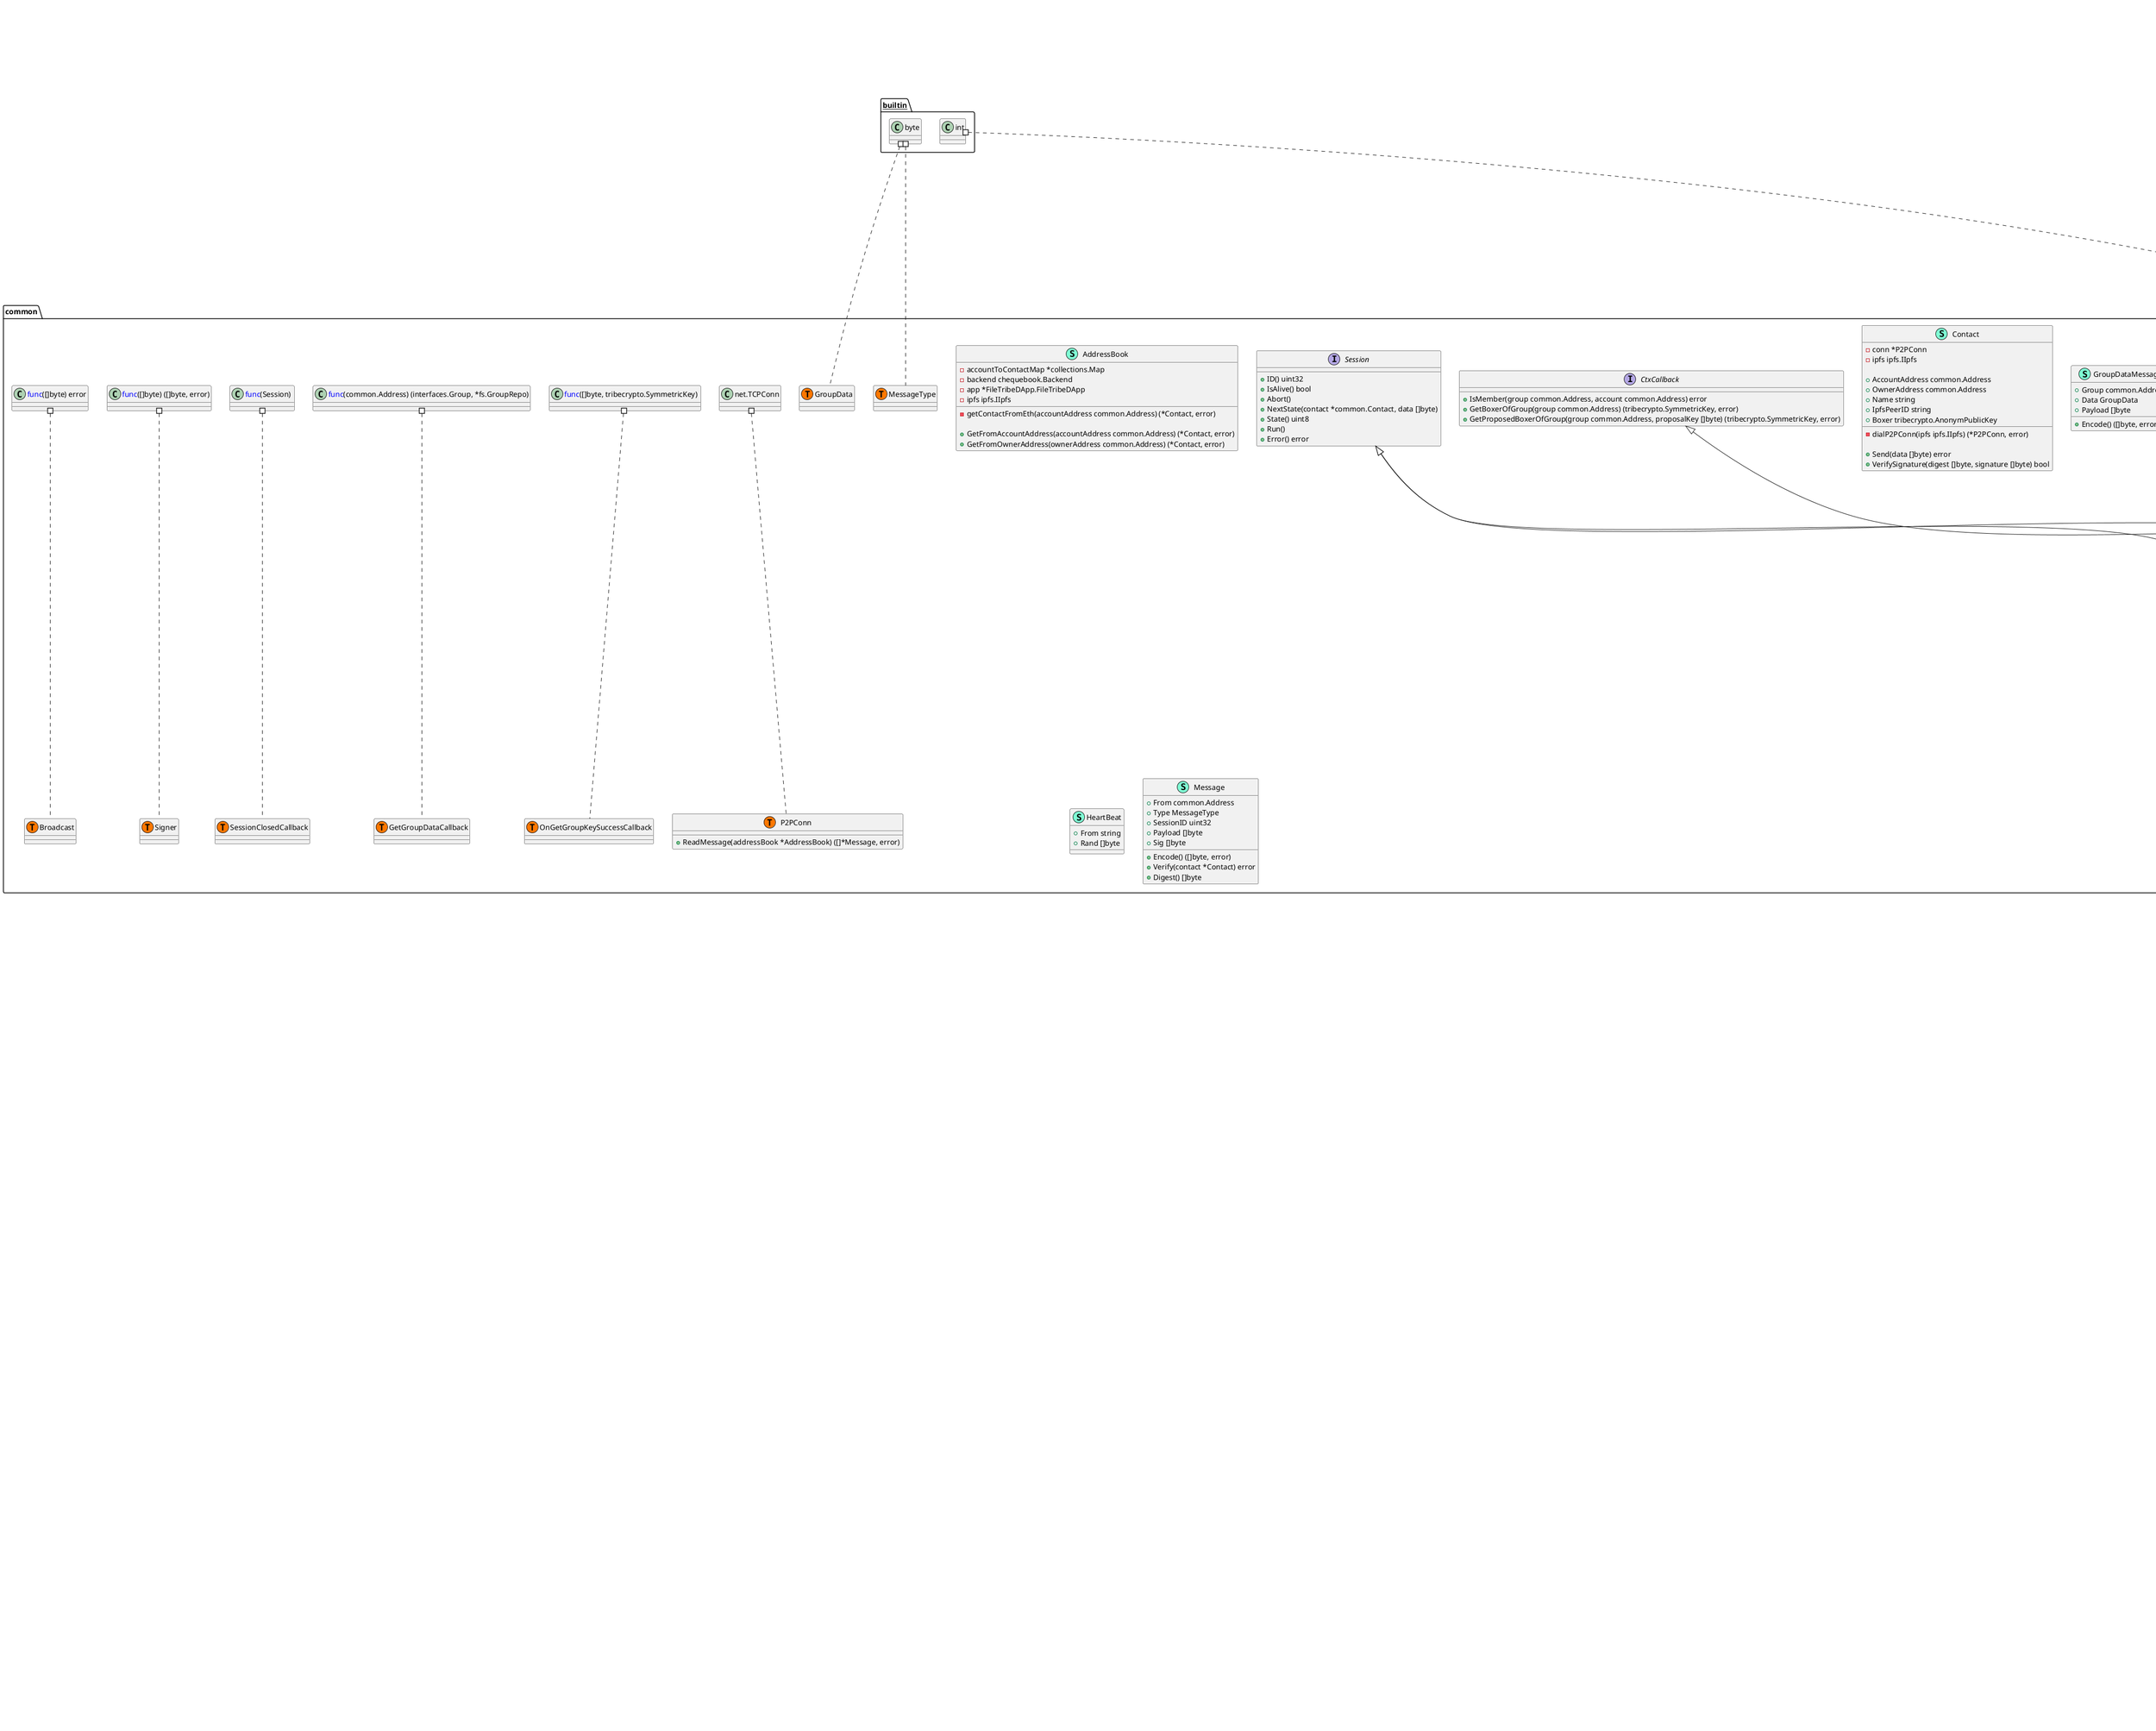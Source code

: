 @startuml
namespace client {
    class AccountData << (S,Aquamarine) >> {
        + Name string
        + ContractAddress common.Address
        + Boxer tribecrypto.AnonymBoxer
        + Owner common.Address

    }
    class Eth << (S,Aquamarine) >> {
        + Auth interfaces.Auth
        + App *FileTribeDApp.FileTribeDApp
        + Backend bind.ContractBackend

    }
    class FileView << (S,Aquamarine) >> {
        + Name string
        + WriteAccess []MemberView

    }
    class GroupContext << (S,Aquamarine) >> {
        - account interfaces.Account
        - state <font color=blue>map</font>[GroupState]bool
        - eth *GroupEth
        - broadcastChannel *ipfs.PubSubSubscription
        - proposals *Map
        - proposedKeys *Map
        - proposedPayloads *Map
        - subs *List
        - keyInvalidValueChangedCh <font color=blue>chan</font> bool
        - stopCh <font color=blue>chan</font> <font color=blue>struct</font>{}
        - keyEventCh <font color=blue>chan</font> *asynctask.Event
        - proposedKeyEventCh <font color=blue>chan</font> *asynctask.Event
        - lock sync.Mutex

        + Group interfaces.Group
        + P2P *communication.P2PManager
        + Repo *fs.GroupRepo
        + GroupConnection *communication.GroupConnection
        + AddressBook *common.AddressBook
        + Ipfs ipfs.IIpfs
        + Storage *fs.Storage
        + Transactions *List

        - onNewConsensus(e *Group.GroupNewConsensus) 
        - onIpfsHashChanged(e *Group.GroupIpfsHashChanged) 
        - handleStateKeyInvalid() 
        - getKey() 
        - getProposedKey(proposalKey string) 
        - startGetKey(encNewIpfsHash []byte) error
        - broadcast(msg []byte) error
        - p2pBroadcast(msg []byte) error
        - approveConsensus(cons *Consensus.Consensus) error

        + HandleGroupInvitationSentEvents(group *Group.Group) 
        + HandleGroupInvitationAcceptedEvents(group *Group.Group) 
        + HandleNewConsensusEvents(group *Group.Group) 
        + HandleIpfsHashChangedEvents(group *Group.Group) 
        + HandleKeyEvents() 
        + HandleProposedKeyEvents() 
        + HandleDebugEvents(group *Group.Group) 
        + HandleDebugConsEvents(cons *Consensus.Consensus) 
        + SetStateKeyInvalid(value bool) 
        + Update() error
        + UpdateGroupKey() 
        + Leave() error
        + Stop() 
        + CommitChanges() error
        + Invite(newMember common.Address, hasInviteRight bool) error
        + Save() error
        + GrantWriteAccess(filePath string, accountAddress common.Address) error
        + RevokeWriteAccess(filePath string, user common.Address) error
        + Address() common.Address
        + Name() string
        + ListFiles() []FileView
        + ListMembers() []MemberView

    }
    class GroupContextConfig << (S,Aquamarine) >> {
        + Group interfaces.Group
        + Account interfaces.Account
        + P2P *communication.P2PManager
        + AddressBook *common.AddressBook
        + Eth *GroupEth
        + Ipfs ipfs.IIpfs
        + Storage *fs.Storage
        + Transactions *List

    }
    class GroupEth << (S,Aquamarine) >> {
        + Group *Group.Group

    }
    interface IGroupFacade  {
        + Address() common.Address
        + Name() string
        + GrantWriteAccess(filePath string, user common.Address) error
        + RevokeWriteAccess(filePath string, user common.Address) error
        + CommitChanges() error
        + Invite(user common.Address, hasInviteRigth bool) error
        + Leave() error
        + ListFiles() []FileView
        + ListMembers() []MemberView

    }
    interface IUserFacade  {
        + SignUp(username string) error
        + CreateGroup(groupname string) error
        + AcceptInvitation(groupAddress common.Address) error
        + User() interfaces.Account
        + Groups() []IGroupFacade
        + SignOut() 
        + Transactions() ([]*types.Transaction, error)

    }
    class MemberView << (S,Aquamarine) >> {
        + Name string
        + Address string

    }
    class StateTransition << (S,Aquamarine) >> {
        + State GroupState
        + Value bool

    }
    class UserContext << (S,Aquamarine) >> {
        - account interfaces.Account
        - eth *Eth
        - groups *Map
        - addressBook *common.AddressBook
        - ipfs ipfs.IIpfs
        - storage *fs.Storage
        - p2p *communication.P2PManager
        - p2pPort string
        - transactions *List
        - invitations *List
        - subs *List
        - channelStop <font color=blue>chan</font> int
        - lock sync.RWMutex

        - disposeGroup(groupAddr common.Address) error
        - onAccountCreated(e *FileTribeDApp.FileTribeDAppAccountCreated) 
        - onGroupInvitation(e *Account.AccountNewInvitation) 
        - onInvitationAccepted(e *Account.AccountInvitationAccepted) 
        - onGetKeySuccess(groupAddressBytes []byte, boxer tribecrypto.SymmetricKey) 
        - onGroupCreated(e *Account.AccountGroupCreated) 

        + SignUp(username string) error
        + IsMember(group common.Address, accountOwner common.Address) error
        + GetBoxerOfGroup(group common.Address) (tribecrypto.SymmetricKey, error)
        + GetProposedBoxerOfGroup(group common.Address, proposalKey []byte) (tribecrypto.SymmetricKey, error)
        + Init(acc interfaces.Account) error
        + User() interfaces.Account
        + Save() error
        + SignOut() 
        + BuildGroups() error
        + CreateGroup(groupname string) error
        + AcceptInvitation(groupAddress common.Address) error
        + Groups() []IGroupFacade
        + ListFiles() <font color=blue>map</font>[string][]string
        + Transactions() ([]*types.Transaction, error)
        + HandleAccountCreatedEvents(app *FileTribeDApp.FileTribeDApp) 
        + HandleGroupInvitationEvents(acc *Account.Account) 
        + HandleInvitationAcceptedEvents(acc *Account.Account) 
        + HandleGroupCreatedEvents(acc *Account.Account) 

    }
    class account << (S,Aquamarine) >> {
        - data *AccountData
        - contract *Account.Account
        - storage *fs.Storage

        + Owner() common.Address
        + ContractAddress() common.Address
        + Name() string
        + Boxer() tribecrypto.AnonymBoxer
        + Contract() *Account.Account
        + SetContract(address common.Address, backend bind.ContractBackend) error
        + Save() error

    }
    class auth << (S,Aquamarine) >> {
        - wallet *go-ethereum-hdwallet.Wallet
        - account accounts.Account
        - txOpts *bind.TransactOpts

        + Sign(hash []byte) ([]byte, error)
        + Address() common.Address
        + TxOpts() *bind.TransactOpts

    }
    class client.GroupState << (T, #FF7700) >>  {
    }
    class group << (S,Aquamarine) >> {
        - data *interfaces.GroupData
        - lock sync.RWMutex
        - storage *fs.Storage
        - contract *Group.Group

        - isMember(memberOwner common.Address) bool

        + Save() error
        + SetIpfsHash(encIpfsHash []byte) error
        + Update() error
        + IsMember(memberOwner common.Address) bool
        + AddMember(accountOwner common.Address) 
        + RemoveMember(account common.Address) 
        + MemberOwners() []common.Address
        + CountMembers() int
        + Address() common.Address
        + Name() string
        + IpfsHash() string
        + EncryptedIpfsHash() []byte
        + Boxer() tribecrypto.SymmetricKey
        + SetBoxer(boxer tribecrypto.SymmetricKey) error
        + CheckBoxer(newBoxer tribecrypto.SymmetricKey) error

    }
}
"client.Eth" *-- "client.GroupEth"

"client.IGroupFacade" <|-- "client.GroupContext"
"client.IUserFacade" <|-- "client.UserContext"
"common.CtxCallback" <|-- "client.UserContext"
"interfaces.Account" <|-- "client.account"
"interfaces.Auth" <|-- "client.auth"
"interfaces.Group" <|-- "client.group"

namespace clients {
    class GetGroupDataSessionClient << (S,Aquamarine) >> {
        - sessionID uint32
        - state uint8
        - receiver *common.Contact
        - groupDataMsg common.GroupDataMessage
        - sender common.Address
        - onSessionClosed common.SessionClosedCallback
        - signer common.Signer
        - lock sync.RWMutex
        - stop <font color=blue>chan</font> bool
        - error error
        - resultCh <font color=blue>chan</font> tribecrypto.SymmetricKey

        - close() 
        - isAlive() bool

        + Error() error
        + Abort() 
        + State() uint8
        + ID() uint32
        + IsAlive() bool
        + Run() 
        + NextState(contact *common.Contact, data []byte) 

    }
}

"common.Session" <|-- "clients.GetGroupDataSessionClient"

namespace common {
    class AddressBook << (S,Aquamarine) >> {
        - accountToContactMap *collections.Map
        - backend chequebook.Backend
        - app *FileTribeDApp.FileTribeDApp
        - ipfs ipfs.IIpfs

        - getContactFromEth(accountAddress common.Address) (*Contact, error)

        + GetFromAccountAddress(accountAddress common.Address) (*Contact, error)
        + GetFromOwnerAddress(ownerAddress common.Address) (*Contact, error)

    }
    class Contact << (S,Aquamarine) >> {
        - conn *P2PConn
        - ipfs ipfs.IIpfs

        + AccountAddress common.Address
        + OwnerAddress common.Address
        + Name string
        + IpfsPeerID string
        + Boxer tribecrypto.AnonymPublicKey

        - dialP2PConn(ipfs ipfs.IIpfs) (*P2PConn, error)

        + Send(data []byte) error
        + VerifySignature(digest []byte, signature []byte) bool

    }
    interface CtxCallback  {
        + IsMember(group common.Address, account common.Address) error
        + GetBoxerOfGroup(group common.Address) (tribecrypto.SymmetricKey, error)
        + GetProposedBoxerOfGroup(group common.Address, proposalKey []byte) (tribecrypto.SymmetricKey, error)

    }
    class GroupDataMessage << (S,Aquamarine) >> {
        + Group common.Address
        + Data GroupData
        + Payload []byte

        + Encode() ([]byte, error)

    }
    class HeartBeat << (S,Aquamarine) >> {
        + From string
        + Rand []byte

    }
    class Message << (S,Aquamarine) >> {
        + From common.Address
        + Type MessageType
        + SessionID uint32
        + Payload []byte
        + Sig []byte

        + Encode() ([]byte, error)
        + Verify(contact *Contact) error
        + Digest() []byte

    }
    class P2PConn << (S,Aquamarine) >> {
        + ReadMessage(addressBook *AddressBook) ([]*Message, error)

    }
    interface Session  {
        + ID() uint32
        + IsAlive() bool
        + Abort() 
        + NextState(contact *common.Contact, data []byte) 
        + State() uint8
        + Run() 
        + Error() error

    }
    class common.Broadcast << (T, #FF7700) >>  {
    }
    class common.GetGroupDataCallback << (T, #FF7700) >>  {
    }
    class common.GroupData << (T, #FF7700) >>  {
    }
    class common.MessageType << (T, #FF7700) >>  {
    }
    class common.OnGetGroupKeySuccessCallback << (T, #FF7700) >>  {
    }
    class common.P2PConn << (T, #FF7700) >>  {
    }
    class common.SessionClosedCallback << (T, #FF7700) >>  {
    }
    class common.Signer << (T, #FF7700) >>  {
    }
    class "net.TCPConn" as netTCPConn {
        'This class was created so that we can correctly have an alias pointing to this name. Since it contains dots that can break namespaces
    }
    class "<font color=blue>func</font>([]byte, tribecrypto.SymmetricKey) " as fontcolorbluefuncfontbytetribecryptoSymmetricKey {
        'This class was created so that we can correctly have an alias pointing to this name. Since it contains dots that can break namespaces
    }
    class "<font color=blue>func</font>(common.Address) (interfaces.Group, *fs.GroupRepo)" as fontcolorbluefuncfontcommonAddressinterfacesGroupfsGroupRepo {
        'This class was created so that we can correctly have an alias pointing to this name. Since it contains dots that can break namespaces
    }
}


namespace communication {
    class GroupConnection << (S,Aquamarine) >> {
        - group interfaces.Group
        - repo *fs.GroupRepo
        - account interfaces.Account
        - addressBook *common.AddressBook
        - sessionClosed common.SessionClosedCallback
        - p2p *P2PManager
        - ipfs ipfs.IIpfs
        - channelState <font color=blue>chan</font> []byte
        - channelStop <font color=blue>chan</font> bool
        - groupSubscription ipfs.IPubSubSubscription

        - connectionListener() 

        + Broadcast(msg []byte) error
        + Kill() 

    }
    class P2PManager << (S,Aquamarine) >> {
        - account interfaces.Account
        - signer common.Signer
        - sessions *Map
        - messagesCh <font color=blue>chan</font> *common.Message
        - addressBook *common.AddressBook
        - p2pListener *ipfs.P2PListener
        - ctxCallback common.CtxCallback
        - stop <font color=blue>chan</font> <font color=blue>struct</font>{}
        - stopConnection <font color=blue>chan</font> <font color=blue>struct</font>{}
        - ipfs ipfs.IIpfs

        - connectionListener(port string) 
        - handleConnection(conn *common.P2PConn) 
        - handleMassages() 
        - onSessionClosed(session common.Session) 

        + AddSession(session common.Session) 
        + Stop() 
        + StartGetGroupKeySession(group common.Address, receiverOwner common.Address, sender common.Address, resultCh <font color=blue>chan</font> tribecrypto.SymmetricKey) (common.Session, error)
        + StartGetProposedGroupKeySession(group common.Address, proposalKey []byte, receiverOwner common.Address, sender common.Address, resultCh <font color=blue>chan</font> tribecrypto.SymmetricKey) (common.Session, error)

    }
}


namespace fs {
    class Cache << (S,Aquamarine) >> {
        - data <font color=blue>map</font>[string]string
        - storage *Storage

        - save() error
        - encode() ([]byte, error)
        - path() string

        + Put(key string, value string) error
        + Get(key string) (string, bool)

    }
    class DiffNode << (S,Aquamarine) >> {
        + Hash []byte
        + Diff []diffmatchpatch.Diff
        + Next string
        + NextBoxer tribecrypto.FileBoxer

        + Encode() ([]byte, error)
        + Encrypt(boxer tribecrypto.FileBoxer) (io.Reader, error)

    }
    class File << (S,Aquamarine) >> {
        - lock sync.RWMutex

        + Meta *meta.FileMeta
        + PendingChanges *meta.FileMeta
        + DataPath string
        + MetaPath string
        + OrigPath string

        - diff(boxer tribecrypto.FileBoxer) (*DiffNode, error)

        + Update(fileMeta *meta.FileMeta, storage *Storage, ipfs ipfs.IIpfs) error
        + Download(storage *Storage, ipfs ipfs.IIpfs) 
        + SaveMetadata() error
        + GrantWriteAccess(user common.Address, target common.Address) error
        + RevokeWriteAccess(user common.Address, target common.Address) error
        + UploadDiff(ipfs ipfs.IIpfs) (string, error)

    }
    class GroupRepo << (S,Aquamarine) >> {
        - files *Map
        - group interfaces.Group
        - ipfs ipfs.IIpfs
        - storage *Storage
        - user common.Address
        - ipfsHash string
        - lock sync.RWMutex

        - getPendingChanges() ([]*meta.FileMeta, error)
        - getFileMetas() []*meta.FileMeta
        - isDiffNodeValid(file *File, newBoxer tribecrypto.FileBoxer, newIpfsHash string) error
        - getGroupFileMetasFromIpfs(ipfsHash string, boxer tribecrypto.SymmetricKey) ([]*meta.FileMeta, error)

        + IpfsHash() string
        + Get(fileName string) *File
        + Files() []*File
        + CommitChanges(boxer tribecrypto.SymmetricKey) (string, error)
        + IsValidChangeSet(newIpfsHash string, boxer tribecrypto.SymmetricKey, address common.Address) error
        + Update(newIpfsHash string) error

    }
    interface IFile  {
        + Share() 

    }
    class Storage << (S,Aquamarine) >> {
        - basePath string
        - dataPath string
        - publicPath string
        - publicFilesPath string
        - publicForPath string
        - userDataPath string
        - metasPath string
        - origPath string
        - metasGAPath string
        - fileRootPath string
        - sharedPath string
        - tmpPath string
        - myFilesPath string
        - ipfsFilesPath string
        - contextDataPath string

        + Init(username string) 
        + UserFilesPath() string
        + CopyFileIntoPublicDir(filePath string) error
        + CopyFileIntoMyFiles(filePath string) (string, error)
        + CopyFileIntoGroupFiles(filePath string, groupName string) error
        + SaveAccountData(data []byte) error
        + LoadAccountData() ([]byte, error)
        + GetGroupDatas() ([]*interfaces.GroupData, error)
        + GetGroupFileMetas(groupAddress string) ([]*meta.FileMeta, error)
        + SaveGroupData(data []byte, groupAddress string) error
        + GroupMetaDir() string
        + GroupFileMetaDir(id string) string
        + GroupFileOrigDir(id string) string
        + GroupFileDataDir(groupName string) string
        + MakeGroupDir(name string, address string) 
        + DownloadTmpFile(ipfsHash string, ipfs ipfs.IIpfs) (string, error)
        + DownloadAndDecryptWithSymmetricKey(boxer tribecrypto.SymmetricKey, ipfsHash string, ipfs ipfs.IIpfs) ([]byte, error)
        + DownloadAndDecryptWithFileBoxer(boxer tribecrypto.FileBoxer, ipfsHash string, ipfs ipfs.IIpfs) ([]byte, error)

    }
}


namespace interfaces {
    interface Account  {
        + Owner() common.Address
        + ContractAddress() common.Address
        + Contract() *Account.Account
        + Name() string
        + Boxer() tribecrypto.AnonymBoxer
        + SetContract(addr common.Address, backend bind.ContractBackend) error
        + Save() error

    }
    interface Auth  {
        + Address() common.Address
        + TxOpts() *bind.TransactOpts
        + Sign(hash []byte) ([]byte, error)

    }
    interface Group  {
        + Address() common.Address
        + Name() string
        + IpfsHash() string
        + SetIpfsHash(encIpfsHash []byte) error
        + EncryptedIpfsHash() []byte
        + AddMember(user common.Address) 
        + RemoveMember(user common.Address) 
        + IsMember(user common.Address) bool
        + CountMembers() int
        + MemberOwners() []common.Address
        + Boxer() tribecrypto.SymmetricKey
        + CheckBoxer(newBoxer tribecrypto.SymmetricKey) error
        + SetBoxer(boxer tribecrypto.SymmetricKey) error
        + Update() error
        + Save() error

    }
    class GroupData << (S,Aquamarine) >> {
        + Address common.Address
        + Name string
        + IpfsHash string
        + EncryptedIpfsHash []byte
        + MemberOwners []common.Address
        + Boxer tribecrypto.SymmetricKey

    }
    class Proposal << (S,Aquamarine) >> {
        + Proposer common.Address
        + Version uint64
        + EncIpfsHash []byte
        + Boxer tribecrypto.SymmetricKey

    }
}


namespace meta {
    class FileMeta << (S,Aquamarine) >> {
        + FileName string
        + IpfsHash string
        + DataKey tribecrypto.FileBoxer
        + WriteAccessList []common.Address

        + Equal(other *FileMeta) bool
        + Encode() ([]byte, error)

    }
    class GroupMeta << (S,Aquamarine) >> {
        + Address common.Address
        + Boxer tribecrypto.SymmetricKey

        + Encode() ([]byte, error)

    }
}


namespace servers {
    class GetGroupDataSessionServer << (S,Aquamarine) >> {
        - sessionID uint32
        - state uint8
        - contact *common.Contact
        - sender common.Address
        - groupDataMsg common.GroupDataMessage
        - callback common.CtxCallback
        - signer common.Signer
        - challenge []byte
        - onSessionClosed common.SessionClosedCallback
        - lock sync.RWMutex
        - stop <font color=blue>chan</font> bool
        - error error
        - keyType common.MessageType

        - close() 
        - isAlive() bool

        + Error() error
        + State() uint8
        + ID() uint32
        + Abort() 
        + IsAlive() bool
        + Run() 
        + NextState(contact *common.Contact, data []byte) 

    }
}

"common.Session" <|-- "servers.GetGroupDataSessionServer"

namespace tasks {
    class getKeyAsyncTask << (S,Aquamarine) >> {
        - account interfaces.Account
        - group interfaces.Group
        - p2p *communication.P2PManager
        - sessions []common.Session
        - eventCh <font color=blue>chan</font> *asynctask.Event
        - keyCh <font color=blue>chan</font> tribecrypto.SymmetricKey
        - stopCh <font color=blue>chan</font> <font color=blue>struct</font>{}
        - status asynctask.Status
        - lock sync.Mutex

        - execute() 
        - cleanUp() 

        + Execute() 
        + Cancel() 

    }
    class getProposalKeyAsyncTask << (S,Aquamarine) >> {
        - account interfaces.Account
        - group interfaces.Group
        - proposalKey []byte
        - p2p *communication.P2PManager
        - sessions []common.Session
        - eventCh <font color=blue>chan</font> *asynctask.Event
        - keyCh <font color=blue>chan</font> tribecrypto.SymmetricKey
        - stopCh <font color=blue>chan</font> <font color=blue>struct</font>{}
        - status asynctask.Status
        - lock sync.Mutex

        - execute() 
        - isBoxerValid(proposedBoxer tribecrypto.SymmetricKey) error
        - cleanUp() 

        + Execute() 
        + Cancel() 

    }
}


"__builtin__.byte" #.. "common.GroupData"
"__builtin__.byte" #.. "common.MessageType"
"__builtin__.int" #.. "client.GroupState"
"common.<font color=blue>func</font>(Session) " #.. "common.SessionClosedCallback"
"common.<font color=blue>func</font>([]byte) ([]byte, error)" #.. "common.Signer"
"common.<font color=blue>func</font>([]byte) error" #.. "common.Broadcast"
"common.fontcolorbluefuncfontbytetribecryptoSymmetricKey" #.. "common.OnGetGroupKeySuccessCallback"
"common.fontcolorbluefuncfontcommonAddressinterfacesGroupfsGroupRepo" #.. "common.GetGroupDataCallback"
"common.netTCPConn" #.. "common.P2PConn"
@enduml
